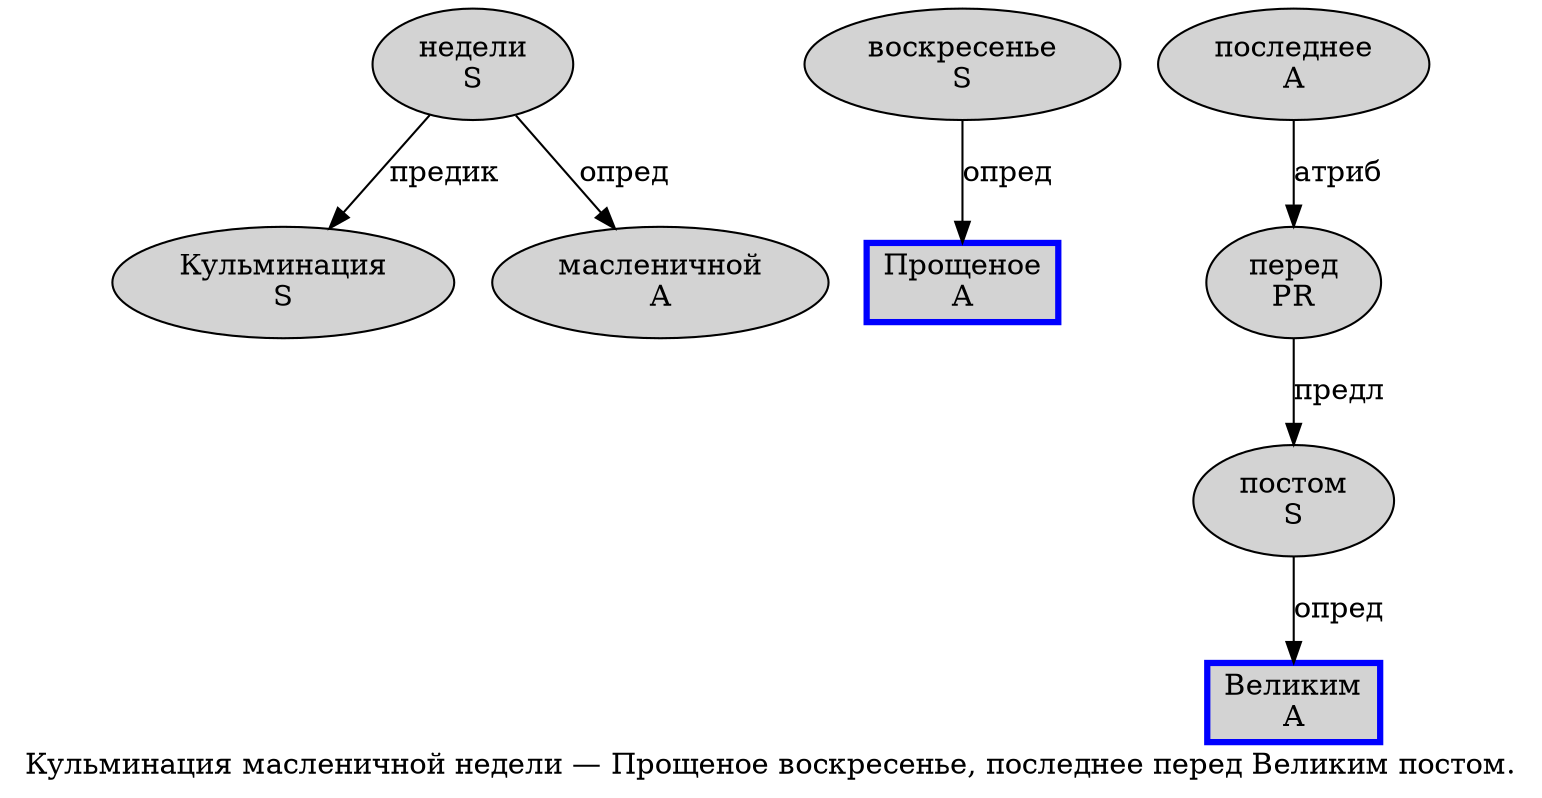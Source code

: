 digraph SENTENCE_736 {
	graph [label="Кульминация масленичной недели — Прощеное воскресенье, последнее перед Великим постом."]
	node [style=filled]
		0 [label="Кульминация
S" color="" fillcolor=lightgray penwidth=1 shape=ellipse]
		1 [label="масленичной
A" color="" fillcolor=lightgray penwidth=1 shape=ellipse]
		2 [label="недели
S" color="" fillcolor=lightgray penwidth=1 shape=ellipse]
		4 [label="Прощеное
A" color=blue fillcolor=lightgray penwidth=3 shape=box]
		5 [label="воскресенье
S" color="" fillcolor=lightgray penwidth=1 shape=ellipse]
		7 [label="последнее
A" color="" fillcolor=lightgray penwidth=1 shape=ellipse]
		8 [label="перед
PR" color="" fillcolor=lightgray penwidth=1 shape=ellipse]
		9 [label="Великим
A" color=blue fillcolor=lightgray penwidth=3 shape=box]
		10 [label="постом
S" color="" fillcolor=lightgray penwidth=1 shape=ellipse]
			8 -> 10 [label="предл"]
			5 -> 4 [label="опред"]
			10 -> 9 [label="опред"]
			7 -> 8 [label="атриб"]
			2 -> 0 [label="предик"]
			2 -> 1 [label="опред"]
}